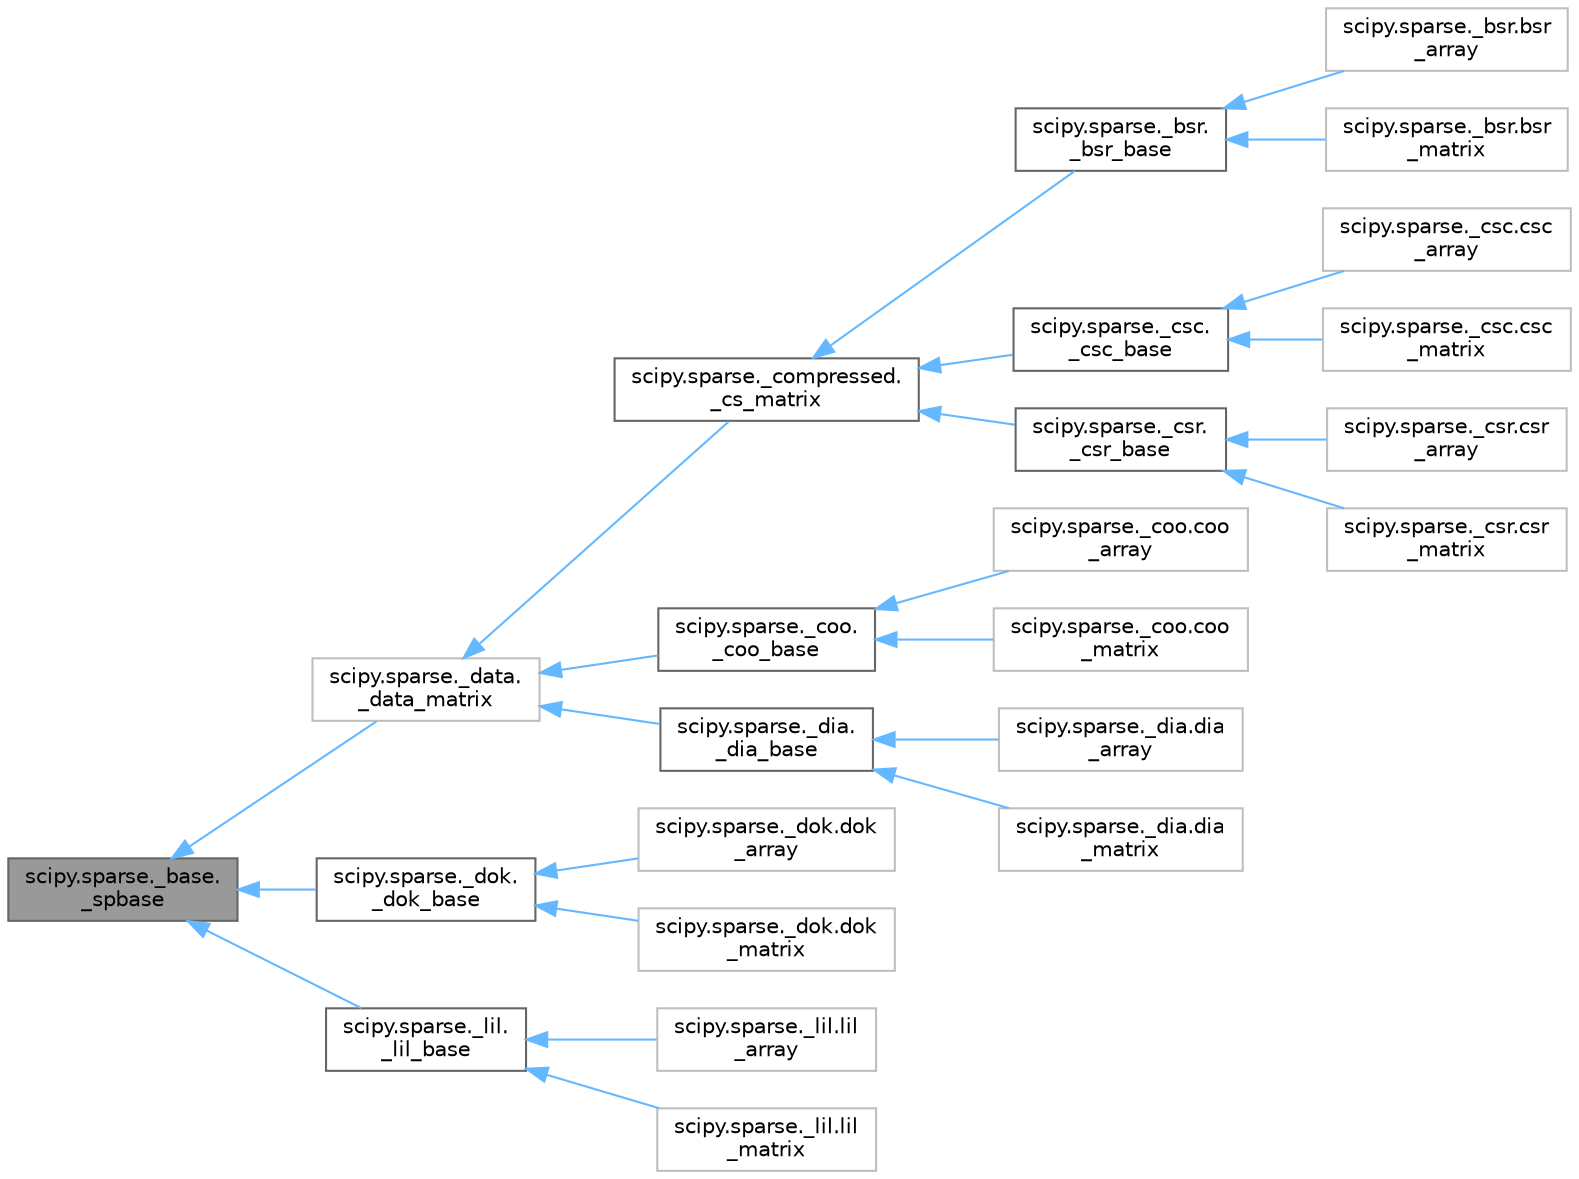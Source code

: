 digraph "scipy.sparse._base._spbase"
{
 // LATEX_PDF_SIZE
  bgcolor="transparent";
  edge [fontname=Helvetica,fontsize=10,labelfontname=Helvetica,labelfontsize=10];
  node [fontname=Helvetica,fontsize=10,shape=box,height=0.2,width=0.4];
  rankdir="LR";
  Node1 [id="Node000001",label="scipy.sparse._base.\l_spbase",height=0.2,width=0.4,color="gray40", fillcolor="grey60", style="filled", fontcolor="black",tooltip=" "];
  Node1 -> Node2 [id="edge1_Node000001_Node000002",dir="back",color="steelblue1",style="solid",tooltip=" "];
  Node2 [id="Node000002",label="scipy.sparse._data.\l_data_matrix",height=0.2,width=0.4,color="grey75", fillcolor="white", style="filled",URL="$d4/da4/classscipy_1_1sparse_1_1__data_1_1__data__matrix.html",tooltip=" "];
  Node2 -> Node3 [id="edge2_Node000002_Node000003",dir="back",color="steelblue1",style="solid",tooltip=" "];
  Node3 [id="Node000003",label="scipy.sparse._compressed.\l_cs_matrix",height=0.2,width=0.4,color="gray40", fillcolor="white", style="filled",URL="$dd/dd4/classscipy_1_1sparse_1_1__compressed_1_1__cs__matrix.html",tooltip=" "];
  Node3 -> Node4 [id="edge3_Node000003_Node000004",dir="back",color="steelblue1",style="solid",tooltip=" "];
  Node4 [id="Node000004",label="scipy.sparse._bsr.\l_bsr_base",height=0.2,width=0.4,color="gray40", fillcolor="white", style="filled",URL="$dc/dbc/classscipy_1_1sparse_1_1__bsr_1_1__bsr__base.html",tooltip=" "];
  Node4 -> Node5 [id="edge4_Node000004_Node000005",dir="back",color="steelblue1",style="solid",tooltip=" "];
  Node5 [id="Node000005",label="scipy.sparse._bsr.bsr\l_array",height=0.2,width=0.4,color="grey75", fillcolor="white", style="filled",URL="$da/d12/classscipy_1_1sparse_1_1__bsr_1_1bsr__array.html",tooltip=" "];
  Node4 -> Node6 [id="edge5_Node000004_Node000006",dir="back",color="steelblue1",style="solid",tooltip=" "];
  Node6 [id="Node000006",label="scipy.sparse._bsr.bsr\l_matrix",height=0.2,width=0.4,color="grey75", fillcolor="white", style="filled",URL="$d1/d89/classscipy_1_1sparse_1_1__bsr_1_1bsr__matrix.html",tooltip=" "];
  Node3 -> Node7 [id="edge6_Node000003_Node000007",dir="back",color="steelblue1",style="solid",tooltip=" "];
  Node7 [id="Node000007",label="scipy.sparse._csc.\l_csc_base",height=0.2,width=0.4,color="gray40", fillcolor="white", style="filled",URL="$d8/ddd/classscipy_1_1sparse_1_1__csc_1_1__csc__base.html",tooltip=" "];
  Node7 -> Node8 [id="edge7_Node000007_Node000008",dir="back",color="steelblue1",style="solid",tooltip=" "];
  Node8 [id="Node000008",label="scipy.sparse._csc.csc\l_array",height=0.2,width=0.4,color="grey75", fillcolor="white", style="filled",URL="$db/dc6/classscipy_1_1sparse_1_1__csc_1_1csc__array.html",tooltip=" "];
  Node7 -> Node9 [id="edge8_Node000007_Node000009",dir="back",color="steelblue1",style="solid",tooltip=" "];
  Node9 [id="Node000009",label="scipy.sparse._csc.csc\l_matrix",height=0.2,width=0.4,color="grey75", fillcolor="white", style="filled",URL="$d3/db7/classscipy_1_1sparse_1_1__csc_1_1csc__matrix.html",tooltip=" "];
  Node3 -> Node10 [id="edge9_Node000003_Node000010",dir="back",color="steelblue1",style="solid",tooltip=" "];
  Node10 [id="Node000010",label="scipy.sparse._csr.\l_csr_base",height=0.2,width=0.4,color="gray40", fillcolor="white", style="filled",URL="$d9/d30/classscipy_1_1sparse_1_1__csr_1_1__csr__base.html",tooltip=" "];
  Node10 -> Node11 [id="edge10_Node000010_Node000011",dir="back",color="steelblue1",style="solid",tooltip=" "];
  Node11 [id="Node000011",label="scipy.sparse._csr.csr\l_array",height=0.2,width=0.4,color="grey75", fillcolor="white", style="filled",URL="$db/d84/classscipy_1_1sparse_1_1__csr_1_1csr__array.html",tooltip=" "];
  Node10 -> Node12 [id="edge11_Node000010_Node000012",dir="back",color="steelblue1",style="solid",tooltip=" "];
  Node12 [id="Node000012",label="scipy.sparse._csr.csr\l_matrix",height=0.2,width=0.4,color="grey75", fillcolor="white", style="filled",URL="$dd/dd0/classscipy_1_1sparse_1_1__csr_1_1csr__matrix.html",tooltip=" "];
  Node2 -> Node13 [id="edge12_Node000002_Node000013",dir="back",color="steelblue1",style="solid",tooltip=" "];
  Node13 [id="Node000013",label="scipy.sparse._coo.\l_coo_base",height=0.2,width=0.4,color="gray40", fillcolor="white", style="filled",URL="$dd/d96/classscipy_1_1sparse_1_1__coo_1_1__coo__base.html",tooltip=" "];
  Node13 -> Node14 [id="edge13_Node000013_Node000014",dir="back",color="steelblue1",style="solid",tooltip=" "];
  Node14 [id="Node000014",label="scipy.sparse._coo.coo\l_array",height=0.2,width=0.4,color="grey75", fillcolor="white", style="filled",URL="$d7/d7e/classscipy_1_1sparse_1_1__coo_1_1coo__array.html",tooltip=" "];
  Node13 -> Node15 [id="edge14_Node000013_Node000015",dir="back",color="steelblue1",style="solid",tooltip=" "];
  Node15 [id="Node000015",label="scipy.sparse._coo.coo\l_matrix",height=0.2,width=0.4,color="grey75", fillcolor="white", style="filled",URL="$d9/d4b/classscipy_1_1sparse_1_1__coo_1_1coo__matrix.html",tooltip=" "];
  Node2 -> Node16 [id="edge15_Node000002_Node000016",dir="back",color="steelblue1",style="solid",tooltip=" "];
  Node16 [id="Node000016",label="scipy.sparse._dia.\l_dia_base",height=0.2,width=0.4,color="gray40", fillcolor="white", style="filled",URL="$de/d97/classscipy_1_1sparse_1_1__dia_1_1__dia__base.html",tooltip=" "];
  Node16 -> Node17 [id="edge16_Node000016_Node000017",dir="back",color="steelblue1",style="solid",tooltip=" "];
  Node17 [id="Node000017",label="scipy.sparse._dia.dia\l_array",height=0.2,width=0.4,color="grey75", fillcolor="white", style="filled",URL="$d4/df8/classscipy_1_1sparse_1_1__dia_1_1dia__array.html",tooltip=" "];
  Node16 -> Node18 [id="edge17_Node000016_Node000018",dir="back",color="steelblue1",style="solid",tooltip=" "];
  Node18 [id="Node000018",label="scipy.sparse._dia.dia\l_matrix",height=0.2,width=0.4,color="grey75", fillcolor="white", style="filled",URL="$dc/d07/classscipy_1_1sparse_1_1__dia_1_1dia__matrix.html",tooltip=" "];
  Node1 -> Node19 [id="edge18_Node000001_Node000019",dir="back",color="steelblue1",style="solid",tooltip=" "];
  Node19 [id="Node000019",label="scipy.sparse._dok.\l_dok_base",height=0.2,width=0.4,color="gray40", fillcolor="white", style="filled",URL="$dc/d1b/classscipy_1_1sparse_1_1__dok_1_1__dok__base.html",tooltip=" "];
  Node19 -> Node20 [id="edge19_Node000019_Node000020",dir="back",color="steelblue1",style="solid",tooltip=" "];
  Node20 [id="Node000020",label="scipy.sparse._dok.dok\l_array",height=0.2,width=0.4,color="grey75", fillcolor="white", style="filled",URL="$d6/dea/classscipy_1_1sparse_1_1__dok_1_1dok__array.html",tooltip=" "];
  Node19 -> Node21 [id="edge20_Node000019_Node000021",dir="back",color="steelblue1",style="solid",tooltip=" "];
  Node21 [id="Node000021",label="scipy.sparse._dok.dok\l_matrix",height=0.2,width=0.4,color="grey75", fillcolor="white", style="filled",URL="$da/d40/classscipy_1_1sparse_1_1__dok_1_1dok__matrix.html",tooltip=" "];
  Node1 -> Node22 [id="edge21_Node000001_Node000022",dir="back",color="steelblue1",style="solid",tooltip=" "];
  Node22 [id="Node000022",label="scipy.sparse._lil.\l_lil_base",height=0.2,width=0.4,color="gray40", fillcolor="white", style="filled",URL="$dd/d76/classscipy_1_1sparse_1_1__lil_1_1__lil__base.html",tooltip=" "];
  Node22 -> Node23 [id="edge22_Node000022_Node000023",dir="back",color="steelblue1",style="solid",tooltip=" "];
  Node23 [id="Node000023",label="scipy.sparse._lil.lil\l_array",height=0.2,width=0.4,color="grey75", fillcolor="white", style="filled",URL="$d9/d0a/classscipy_1_1sparse_1_1__lil_1_1lil__array.html",tooltip=" "];
  Node22 -> Node24 [id="edge23_Node000022_Node000024",dir="back",color="steelblue1",style="solid",tooltip=" "];
  Node24 [id="Node000024",label="scipy.sparse._lil.lil\l_matrix",height=0.2,width=0.4,color="grey75", fillcolor="white", style="filled",URL="$d3/d9f/classscipy_1_1sparse_1_1__lil_1_1lil__matrix.html",tooltip=" "];
}
